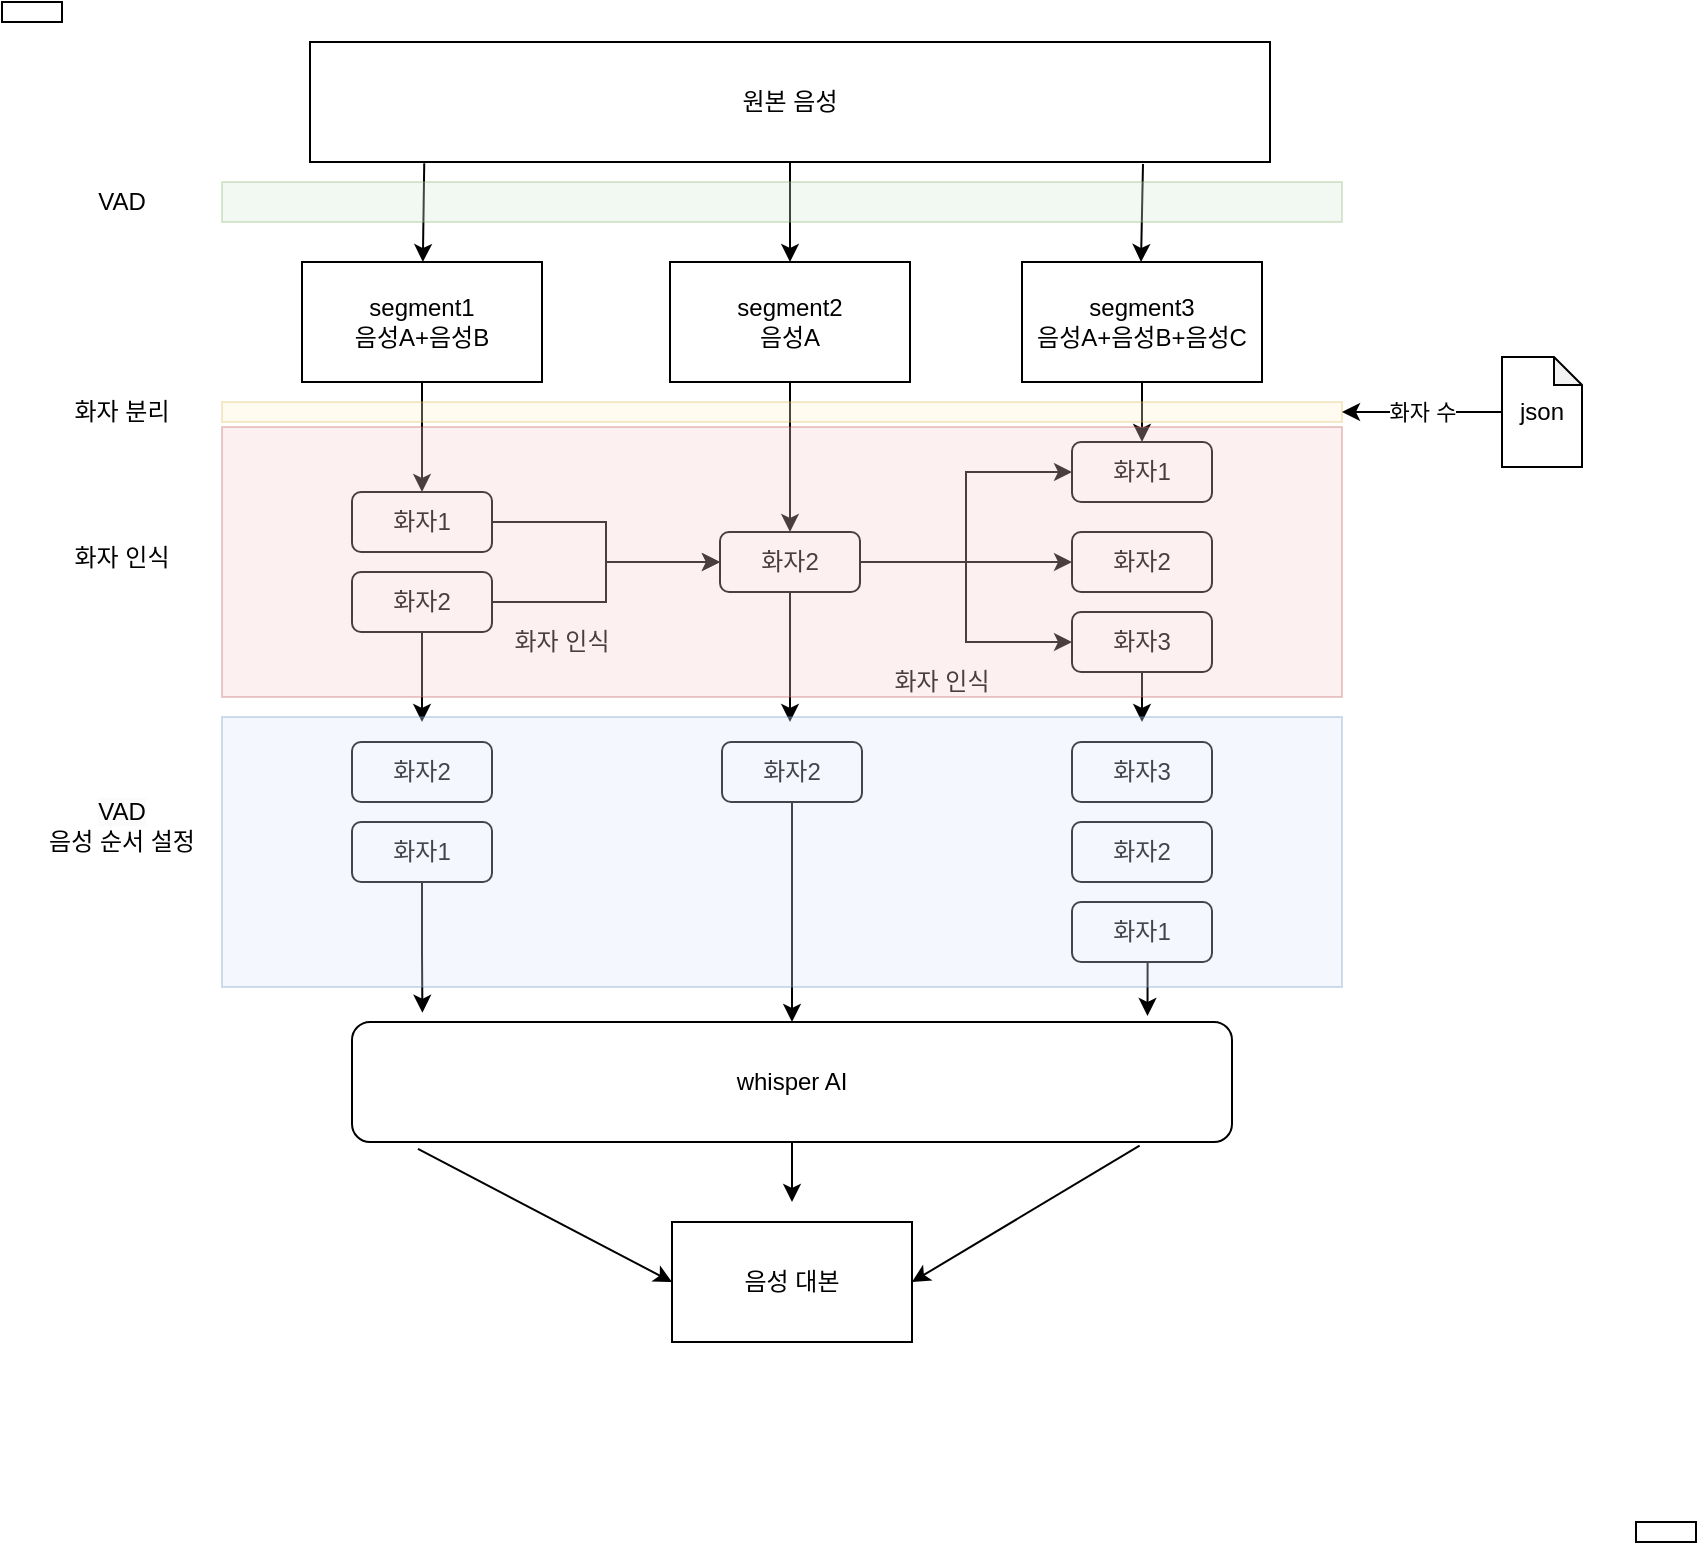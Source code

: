 <mxfile version="20.8.24" type="device"><diagram name="페이지-1" id="xWJRlBSn5MbIyY211qoy"><mxGraphModel dx="1185" dy="642" grid="1" gridSize="10" guides="1" tooltips="1" connect="1" arrows="1" fold="1" page="1" pageScale="1" pageWidth="827" pageHeight="1169" math="0" shadow="0"><root><mxCell id="0"/><mxCell id="1" parent="0"/><mxCell id="T7xZ3N2vcR1zBjuw_6nf-6" style="edgeStyle=orthogonalEdgeStyle;rounded=0;orthogonalLoop=1;jettySize=auto;html=1;exitX=0.5;exitY=1;exitDx=0;exitDy=0;entryX=0.5;entryY=0;entryDx=0;entryDy=0;" parent="1" source="T7xZ3N2vcR1zBjuw_6nf-1" target="T7xZ3N2vcR1zBjuw_6nf-3" edge="1"><mxGeometry relative="1" as="geometry"/></mxCell><mxCell id="T7xZ3N2vcR1zBjuw_6nf-1" value="segment1&lt;br&gt;음성A+음성B" style="rounded=0;whiteSpace=wrap;html=1;" parent="1" vertex="1"><mxGeometry x="160" y="130" width="120" height="60" as="geometry"/></mxCell><mxCell id="T7xZ3N2vcR1zBjuw_6nf-7" style="edgeStyle=orthogonalEdgeStyle;rounded=0;orthogonalLoop=1;jettySize=auto;html=1;exitX=0.5;exitY=1;exitDx=0;exitDy=0;entryX=0.5;entryY=0;entryDx=0;entryDy=0;" parent="1" source="T7xZ3N2vcR1zBjuw_6nf-2" target="T7xZ3N2vcR1zBjuw_6nf-5" edge="1"><mxGeometry relative="1" as="geometry"/></mxCell><mxCell id="T7xZ3N2vcR1zBjuw_6nf-2" value="segment2&lt;br&gt;음성A" style="rounded=0;whiteSpace=wrap;html=1;" parent="1" vertex="1"><mxGeometry x="344" y="130" width="120" height="60" as="geometry"/></mxCell><mxCell id="T7xZ3N2vcR1zBjuw_6nf-9" style="edgeStyle=orthogonalEdgeStyle;rounded=0;orthogonalLoop=1;jettySize=auto;html=1;exitX=1;exitY=0.5;exitDx=0;exitDy=0;entryX=0;entryY=0.5;entryDx=0;entryDy=0;" parent="1" source="T7xZ3N2vcR1zBjuw_6nf-3" target="T7xZ3N2vcR1zBjuw_6nf-5" edge="1"><mxGeometry relative="1" as="geometry"/></mxCell><mxCell id="T7xZ3N2vcR1zBjuw_6nf-3" value="화자1" style="rounded=1;whiteSpace=wrap;html=1;" parent="1" vertex="1"><mxGeometry x="185" y="245" width="70" height="30" as="geometry"/></mxCell><mxCell id="T7xZ3N2vcR1zBjuw_6nf-8" style="edgeStyle=orthogonalEdgeStyle;rounded=0;orthogonalLoop=1;jettySize=auto;html=1;entryX=0;entryY=0.5;entryDx=0;entryDy=0;" parent="1" source="T7xZ3N2vcR1zBjuw_6nf-4" target="T7xZ3N2vcR1zBjuw_6nf-5" edge="1"><mxGeometry relative="1" as="geometry"/></mxCell><mxCell id="fvoKd-Udhp-NeHIX_-BG-1" style="edgeStyle=orthogonalEdgeStyle;rounded=0;orthogonalLoop=1;jettySize=auto;html=1;" parent="1" source="T7xZ3N2vcR1zBjuw_6nf-4" edge="1"><mxGeometry relative="1" as="geometry"><mxPoint x="220" y="360" as="targetPoint"/></mxGeometry></mxCell><mxCell id="T7xZ3N2vcR1zBjuw_6nf-4" value="화자2" style="rounded=1;whiteSpace=wrap;html=1;" parent="1" vertex="1"><mxGeometry x="185" y="285" width="70" height="30" as="geometry"/></mxCell><mxCell id="T7xZ3N2vcR1zBjuw_6nf-16" style="edgeStyle=orthogonalEdgeStyle;rounded=0;orthogonalLoop=1;jettySize=auto;html=1;exitX=1;exitY=0.5;exitDx=0;exitDy=0;entryX=0;entryY=0.5;entryDx=0;entryDy=0;" parent="1" source="T7xZ3N2vcR1zBjuw_6nf-5" target="T7xZ3N2vcR1zBjuw_6nf-13" edge="1"><mxGeometry relative="1" as="geometry"/></mxCell><mxCell id="T7xZ3N2vcR1zBjuw_6nf-18" style="edgeStyle=orthogonalEdgeStyle;rounded=0;orthogonalLoop=1;jettySize=auto;html=1;exitX=1;exitY=0.5;exitDx=0;exitDy=0;entryX=0;entryY=0.5;entryDx=0;entryDy=0;" parent="1" source="T7xZ3N2vcR1zBjuw_6nf-5" target="T7xZ3N2vcR1zBjuw_6nf-14" edge="1"><mxGeometry relative="1" as="geometry"/></mxCell><mxCell id="T7xZ3N2vcR1zBjuw_6nf-23" style="edgeStyle=orthogonalEdgeStyle;rounded=0;orthogonalLoop=1;jettySize=auto;html=1;exitX=1;exitY=0.5;exitDx=0;exitDy=0;entryX=0;entryY=0.5;entryDx=0;entryDy=0;" parent="1" source="T7xZ3N2vcR1zBjuw_6nf-5" target="T7xZ3N2vcR1zBjuw_6nf-12" edge="1"><mxGeometry relative="1" as="geometry"/></mxCell><mxCell id="fvoKd-Udhp-NeHIX_-BG-28" style="edgeStyle=orthogonalEdgeStyle;rounded=0;orthogonalLoop=1;jettySize=auto;html=1;" parent="1" source="T7xZ3N2vcR1zBjuw_6nf-5" edge="1"><mxGeometry relative="1" as="geometry"><mxPoint x="404" y="360" as="targetPoint"/></mxGeometry></mxCell><mxCell id="T7xZ3N2vcR1zBjuw_6nf-5" value="화자2" style="rounded=1;whiteSpace=wrap;html=1;" parent="1" vertex="1"><mxGeometry x="369" y="265" width="70" height="30" as="geometry"/></mxCell><mxCell id="T7xZ3N2vcR1zBjuw_6nf-10" value="화자 인식" style="text;html=1;strokeColor=none;fillColor=none;align=center;verticalAlign=middle;whiteSpace=wrap;rounded=0;" parent="1" vertex="1"><mxGeometry x="260" y="305" width="60" height="30" as="geometry"/></mxCell><mxCell id="T7xZ3N2vcR1zBjuw_6nf-15" style="edgeStyle=orthogonalEdgeStyle;rounded=0;orthogonalLoop=1;jettySize=auto;html=1;exitX=0.5;exitY=1;exitDx=0;exitDy=0;entryX=0.5;entryY=0;entryDx=0;entryDy=0;" parent="1" source="T7xZ3N2vcR1zBjuw_6nf-11" target="T7xZ3N2vcR1zBjuw_6nf-12" edge="1"><mxGeometry relative="1" as="geometry"/></mxCell><mxCell id="T7xZ3N2vcR1zBjuw_6nf-11" value="segment3&lt;br&gt;음성A+음성B+음성C" style="rounded=0;whiteSpace=wrap;html=1;" parent="1" vertex="1"><mxGeometry x="520" y="130" width="120" height="60" as="geometry"/></mxCell><mxCell id="T7xZ3N2vcR1zBjuw_6nf-12" value="화자1" style="rounded=1;whiteSpace=wrap;html=1;" parent="1" vertex="1"><mxGeometry x="545" y="220" width="70" height="30" as="geometry"/></mxCell><mxCell id="T7xZ3N2vcR1zBjuw_6nf-13" value="화자2" style="rounded=1;whiteSpace=wrap;html=1;" parent="1" vertex="1"><mxGeometry x="545" y="265" width="70" height="30" as="geometry"/></mxCell><mxCell id="fvoKd-Udhp-NeHIX_-BG-30" style="edgeStyle=orthogonalEdgeStyle;rounded=0;orthogonalLoop=1;jettySize=auto;html=1;" parent="1" source="T7xZ3N2vcR1zBjuw_6nf-14" edge="1"><mxGeometry relative="1" as="geometry"><mxPoint x="580" y="360" as="targetPoint"/></mxGeometry></mxCell><mxCell id="T7xZ3N2vcR1zBjuw_6nf-14" value="화자3" style="rounded=1;whiteSpace=wrap;html=1;" parent="1" vertex="1"><mxGeometry x="545" y="305" width="70" height="30" as="geometry"/></mxCell><mxCell id="T7xZ3N2vcR1zBjuw_6nf-19" value="화자 인식" style="text;html=1;strokeColor=none;fillColor=none;align=center;verticalAlign=middle;whiteSpace=wrap;rounded=0;" parent="1" vertex="1"><mxGeometry x="450" y="325" width="60" height="30" as="geometry"/></mxCell><mxCell id="T7xZ3N2vcR1zBjuw_6nf-20" value="화자 분리" style="text;html=1;strokeColor=none;fillColor=none;align=center;verticalAlign=middle;whiteSpace=wrap;rounded=0;" parent="1" vertex="1"><mxGeometry x="40" y="190" width="60" height="30" as="geometry"/></mxCell><mxCell id="fvoKd-Udhp-NeHIX_-BG-9" value="원본 음성" style="rounded=0;whiteSpace=wrap;html=1;" parent="1" vertex="1"><mxGeometry x="164" y="20" width="480" height="60" as="geometry"/></mxCell><mxCell id="fvoKd-Udhp-NeHIX_-BG-11" value="" style="endArrow=classic;html=1;rounded=0;exitX=0.119;exitY=1.01;exitDx=0;exitDy=0;exitPerimeter=0;" parent="1" source="fvoKd-Udhp-NeHIX_-BG-9" target="T7xZ3N2vcR1zBjuw_6nf-1" edge="1"><mxGeometry width="50" height="50" relative="1" as="geometry"><mxPoint x="390" y="250" as="sourcePoint"/><mxPoint x="440" y="200" as="targetPoint"/></mxGeometry></mxCell><mxCell id="fvoKd-Udhp-NeHIX_-BG-12" value="" style="endArrow=classic;html=1;rounded=0;entryX=0.5;entryY=0;entryDx=0;entryDy=0;exitX=0.5;exitY=1;exitDx=0;exitDy=0;" parent="1" source="fvoKd-Udhp-NeHIX_-BG-9" target="T7xZ3N2vcR1zBjuw_6nf-2" edge="1"><mxGeometry width="50" height="50" relative="1" as="geometry"><mxPoint x="227" y="91" as="sourcePoint"/><mxPoint x="229" y="140" as="targetPoint"/></mxGeometry></mxCell><mxCell id="fvoKd-Udhp-NeHIX_-BG-14" value="" style="endArrow=classic;html=1;rounded=0;exitX=0.119;exitY=1.01;exitDx=0;exitDy=0;exitPerimeter=0;" parent="1" edge="1"><mxGeometry width="50" height="50" relative="1" as="geometry"><mxPoint x="580.5" y="81" as="sourcePoint"/><mxPoint x="579.5" y="130" as="targetPoint"/></mxGeometry></mxCell><mxCell id="fvoKd-Udhp-NeHIX_-BG-17" value="VAD" style="text;html=1;strokeColor=none;fillColor=none;align=center;verticalAlign=middle;whiteSpace=wrap;rounded=0;" parent="1" vertex="1"><mxGeometry x="40" y="85" width="60" height="30" as="geometry"/></mxCell><mxCell id="fvoKd-Udhp-NeHIX_-BG-18" value="&lt;span style=&quot;color: rgb(0, 0, 0); font-family: Helvetica; font-size: 12px; font-style: normal; font-variant-ligatures: normal; font-variant-caps: normal; font-weight: 400; letter-spacing: normal; orphans: 2; text-align: center; text-indent: 0px; text-transform: none; widows: 2; word-spacing: 0px; -webkit-text-stroke-width: 0px; background-color: rgb(251, 251, 251); text-decoration-thickness: initial; text-decoration-style: initial; text-decoration-color: initial; float: none; display: inline !important;&quot;&gt;VAD&lt;/span&gt;" style="text;html=1;strokeColor=none;fillColor=none;align=center;verticalAlign=middle;whiteSpace=wrap;rounded=0;" parent="1" vertex="1"><mxGeometry x="40" y="390" width="60" height="30" as="geometry"/></mxCell><mxCell id="fvoKd-Udhp-NeHIX_-BG-20" value="화자2" style="rounded=1;whiteSpace=wrap;html=1;" parent="1" vertex="1"><mxGeometry x="185" y="370" width="70" height="30" as="geometry"/></mxCell><mxCell id="fvoKd-Udhp-NeHIX_-BG-37" style="edgeStyle=orthogonalEdgeStyle;rounded=0;orthogonalLoop=1;jettySize=auto;html=1;exitX=0.5;exitY=1;exitDx=0;exitDy=0;entryX=0.08;entryY=-0.077;entryDx=0;entryDy=0;entryPerimeter=0;" parent="1" source="fvoKd-Udhp-NeHIX_-BG-21" target="fvoKd-Udhp-NeHIX_-BG-34" edge="1"><mxGeometry relative="1" as="geometry"/></mxCell><mxCell id="fvoKd-Udhp-NeHIX_-BG-21" value="화자1" style="rounded=1;whiteSpace=wrap;html=1;" parent="1" vertex="1"><mxGeometry x="185" y="410" width="70" height="30" as="geometry"/></mxCell><mxCell id="fvoKd-Udhp-NeHIX_-BG-38" style="edgeStyle=orthogonalEdgeStyle;rounded=0;orthogonalLoop=1;jettySize=auto;html=1;entryX=0.5;entryY=0;entryDx=0;entryDy=0;" parent="1" source="fvoKd-Udhp-NeHIX_-BG-29" target="fvoKd-Udhp-NeHIX_-BG-34" edge="1"><mxGeometry relative="1" as="geometry"/></mxCell><mxCell id="fvoKd-Udhp-NeHIX_-BG-29" value="화자2" style="rounded=1;whiteSpace=wrap;html=1;" parent="1" vertex="1"><mxGeometry x="370" y="370" width="70" height="30" as="geometry"/></mxCell><mxCell id="fvoKd-Udhp-NeHIX_-BG-31" value="화자3" style="rounded=1;whiteSpace=wrap;html=1;" parent="1" vertex="1"><mxGeometry x="545" y="370" width="70" height="30" as="geometry"/></mxCell><mxCell id="fvoKd-Udhp-NeHIX_-BG-32" value="화자2" style="rounded=1;whiteSpace=wrap;html=1;" parent="1" vertex="1"><mxGeometry x="545" y="410" width="70" height="30" as="geometry"/></mxCell><mxCell id="fvoKd-Udhp-NeHIX_-BG-40" style="edgeStyle=orthogonalEdgeStyle;rounded=0;orthogonalLoop=1;jettySize=auto;html=1;exitX=0.5;exitY=1;exitDx=0;exitDy=0;entryX=0.904;entryY=-0.05;entryDx=0;entryDy=0;entryPerimeter=0;" parent="1" source="fvoKd-Udhp-NeHIX_-BG-33" target="fvoKd-Udhp-NeHIX_-BG-34" edge="1"><mxGeometry relative="1" as="geometry"/></mxCell><mxCell id="fvoKd-Udhp-NeHIX_-BG-33" value="화자1" style="rounded=1;whiteSpace=wrap;html=1;" parent="1" vertex="1"><mxGeometry x="545" y="450" width="70" height="30" as="geometry"/></mxCell><mxCell id="fvoKd-Udhp-NeHIX_-BG-53" style="edgeStyle=orthogonalEdgeStyle;rounded=0;orthogonalLoop=1;jettySize=auto;html=1;" parent="1" source="fvoKd-Udhp-NeHIX_-BG-34" edge="1"><mxGeometry relative="1" as="geometry"><mxPoint x="405" y="600" as="targetPoint"/></mxGeometry></mxCell><mxCell id="fvoKd-Udhp-NeHIX_-BG-34" value="whisper AI" style="rounded=1;whiteSpace=wrap;html=1;" parent="1" vertex="1"><mxGeometry x="185" y="510" width="440" height="60" as="geometry"/></mxCell><mxCell id="fvoKd-Udhp-NeHIX_-BG-41" value="" style="rounded=0;whiteSpace=wrap;html=1;fillColor=#dae8fc;strokeColor=#6c8ebf;opacity=30;" parent="1" vertex="1"><mxGeometry x="120" y="357.5" width="560" height="135" as="geometry"/></mxCell><mxCell id="fvoKd-Udhp-NeHIX_-BG-42" value="음성 순서 설정" style="text;html=1;strokeColor=none;fillColor=none;align=center;verticalAlign=middle;whiteSpace=wrap;rounded=0;" parent="1" vertex="1"><mxGeometry x="20" y="400" width="100" height="40" as="geometry"/></mxCell><mxCell id="fvoKd-Udhp-NeHIX_-BG-43" value="" style="rounded=0;whiteSpace=wrap;html=1;fillColor=#f8cecc;strokeColor=#b85450;opacity=30;" parent="1" vertex="1"><mxGeometry x="120" y="212.5" width="560" height="135" as="geometry"/></mxCell><mxCell id="fvoKd-Udhp-NeHIX_-BG-44" value="" style="rounded=0;whiteSpace=wrap;html=1;fillColor=#fff2cc;strokeColor=#d6b656;opacity=30;" parent="1" vertex="1"><mxGeometry x="120" y="200" width="560" height="10" as="geometry"/></mxCell><mxCell id="fvoKd-Udhp-NeHIX_-BG-45" value="화자 인식" style="text;html=1;strokeColor=none;fillColor=none;align=center;verticalAlign=middle;whiteSpace=wrap;rounded=0;" parent="1" vertex="1"><mxGeometry x="40" y="265" width="60" height="25" as="geometry"/></mxCell><mxCell id="fvoKd-Udhp-NeHIX_-BG-46" value="" style="rounded=0;whiteSpace=wrap;html=1;fillColor=#d5e8d4;strokeColor=#82b366;opacity=30;" parent="1" vertex="1"><mxGeometry x="120" y="90" width="560" height="20" as="geometry"/></mxCell><mxCell id="fvoKd-Udhp-NeHIX_-BG-47" value="json" style="shape=note;whiteSpace=wrap;html=1;backgroundOutline=1;darkOpacity=0.05;size=14;" parent="1" vertex="1"><mxGeometry x="760" y="177.5" width="40" height="55" as="geometry"/></mxCell><mxCell id="fvoKd-Udhp-NeHIX_-BG-51" value="" style="endArrow=classic;html=1;rounded=0;exitX=0;exitY=0.5;exitDx=0;exitDy=0;exitPerimeter=0;entryX=1;entryY=0.5;entryDx=0;entryDy=0;" parent="1" source="fvoKd-Udhp-NeHIX_-BG-47" target="fvoKd-Udhp-NeHIX_-BG-44" edge="1"><mxGeometry relative="1" as="geometry"><mxPoint x="360" y="330" as="sourcePoint"/><mxPoint x="460" y="330" as="targetPoint"/></mxGeometry></mxCell><mxCell id="fvoKd-Udhp-NeHIX_-BG-52" value="화자 수" style="edgeLabel;resizable=0;html=1;align=center;verticalAlign=middle;" parent="fvoKd-Udhp-NeHIX_-BG-51" connectable="0" vertex="1"><mxGeometry relative="1" as="geometry"/></mxCell><mxCell id="fvoKd-Udhp-NeHIX_-BG-56" value="음성 대본" style="rounded=0;whiteSpace=wrap;html=1;" parent="1" vertex="1"><mxGeometry x="345" y="610" width="120" height="60" as="geometry"/></mxCell><mxCell id="fvoKd-Udhp-NeHIX_-BG-57" value="" style="endArrow=classic;html=1;rounded=0;exitX=0.075;exitY=1.057;exitDx=0;exitDy=0;exitPerimeter=0;entryX=0;entryY=0.5;entryDx=0;entryDy=0;" parent="1" source="fvoKd-Udhp-NeHIX_-BG-34" target="fvoKd-Udhp-NeHIX_-BG-56" edge="1"><mxGeometry width="50" height="50" relative="1" as="geometry"><mxPoint x="360" y="500" as="sourcePoint"/><mxPoint x="410" y="450" as="targetPoint"/></mxGeometry></mxCell><mxCell id="fvoKd-Udhp-NeHIX_-BG-58" value="" style="endArrow=classic;html=1;rounded=0;exitX=0.895;exitY=1.03;exitDx=0;exitDy=0;exitPerimeter=0;entryX=1;entryY=0.5;entryDx=0;entryDy=0;" parent="1" source="fvoKd-Udhp-NeHIX_-BG-34" target="fvoKd-Udhp-NeHIX_-BG-56" edge="1"><mxGeometry width="50" height="50" relative="1" as="geometry"><mxPoint x="228" y="583" as="sourcePoint"/><mxPoint x="355" y="650" as="targetPoint"/></mxGeometry></mxCell><mxCell id="fvoKd-Udhp-NeHIX_-BG-59" value="" style="rounded=0;whiteSpace=wrap;html=1;" parent="1" vertex="1"><mxGeometry x="10" width="30" height="10" as="geometry"/></mxCell><mxCell id="fvoKd-Udhp-NeHIX_-BG-60" value="" style="rounded=0;whiteSpace=wrap;html=1;" parent="1" vertex="1"><mxGeometry x="827" y="760" width="30" height="10" as="geometry"/></mxCell></root></mxGraphModel></diagram></mxfile>